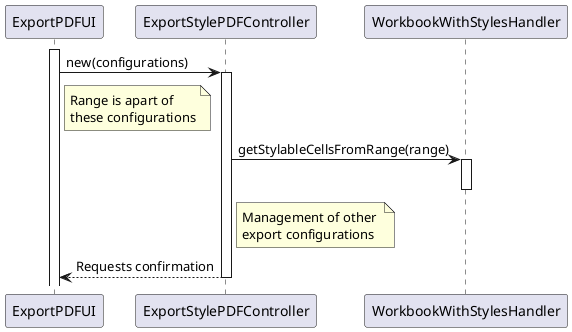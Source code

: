 @startuml us025_design_workbook_handler_sd.png

participant ExportPDFUI as UI
participant ExportStylePDFController as Controller
participant WorkbookWithStylesHandler as Handler

activate UI
UI -> Controller : new(configurations)
note right of UI
    Range is apart of 
    these configurations
end note
activate Controller
Controller -> Handler : getStylableCellsFromRange(range)
activate Handler
deactivate Handler
note right of Controller
    Management of other 
    export configurations
end note
UI <-- Controller : Requests confirmation
deactivate Controller

@enduml us025_design_workbook_handler_sd.png
